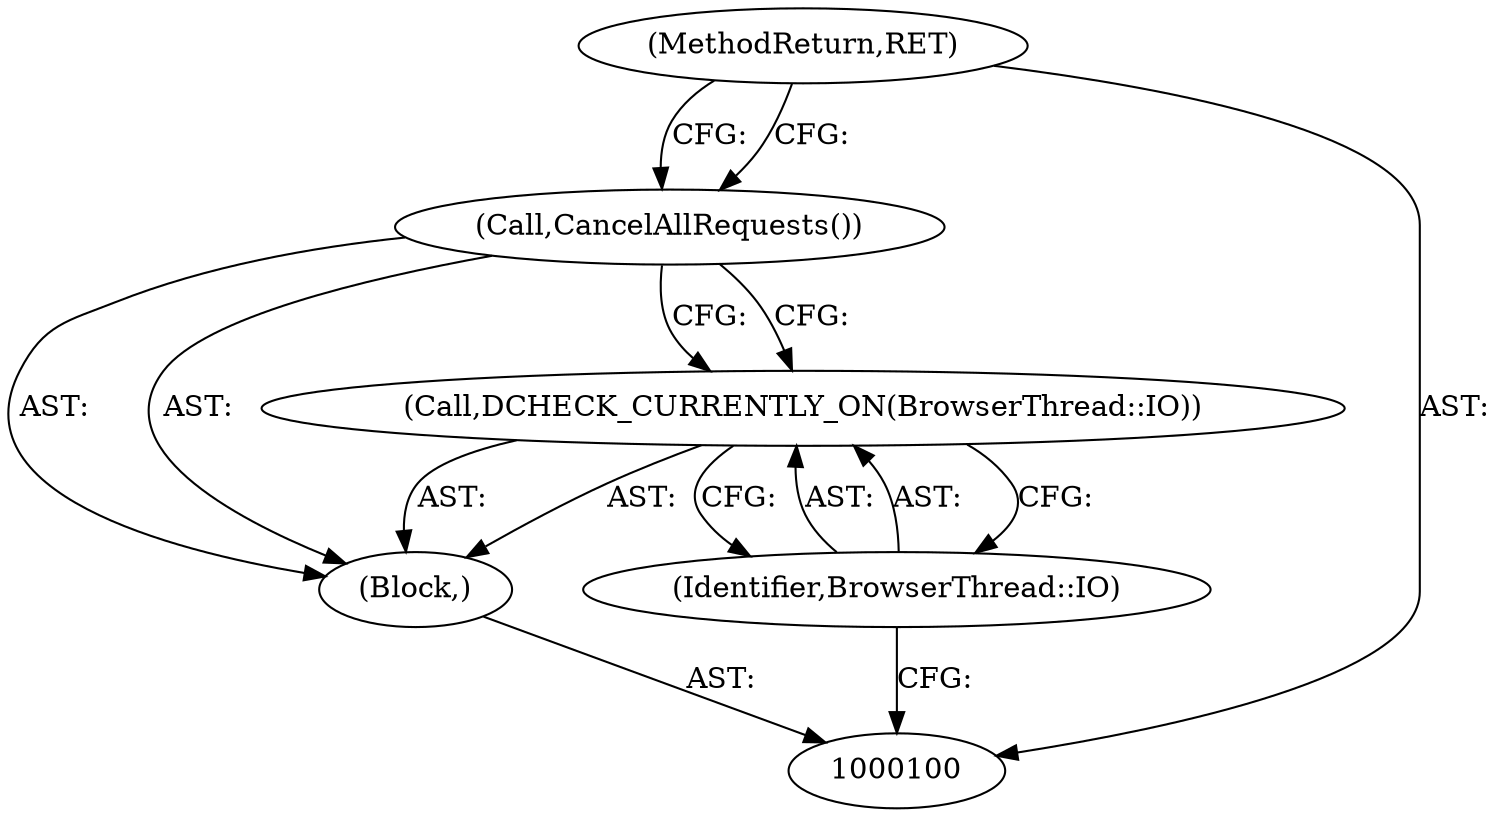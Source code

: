 digraph "0_Chrome_971548cdca2d4c0a6fedd3db0c94372c2a27eac3_8" {
"1000105" [label="(MethodReturn,RET)"];
"1000101" [label="(Block,)"];
"1000103" [label="(Identifier,BrowserThread::IO)"];
"1000102" [label="(Call,DCHECK_CURRENTLY_ON(BrowserThread::IO))"];
"1000104" [label="(Call,CancelAllRequests())"];
"1000105" -> "1000100"  [label="AST: "];
"1000105" -> "1000104"  [label="CFG: "];
"1000101" -> "1000100"  [label="AST: "];
"1000102" -> "1000101"  [label="AST: "];
"1000104" -> "1000101"  [label="AST: "];
"1000103" -> "1000102"  [label="AST: "];
"1000103" -> "1000100"  [label="CFG: "];
"1000102" -> "1000103"  [label="CFG: "];
"1000102" -> "1000101"  [label="AST: "];
"1000102" -> "1000103"  [label="CFG: "];
"1000103" -> "1000102"  [label="AST: "];
"1000104" -> "1000102"  [label="CFG: "];
"1000104" -> "1000101"  [label="AST: "];
"1000104" -> "1000102"  [label="CFG: "];
"1000105" -> "1000104"  [label="CFG: "];
}
